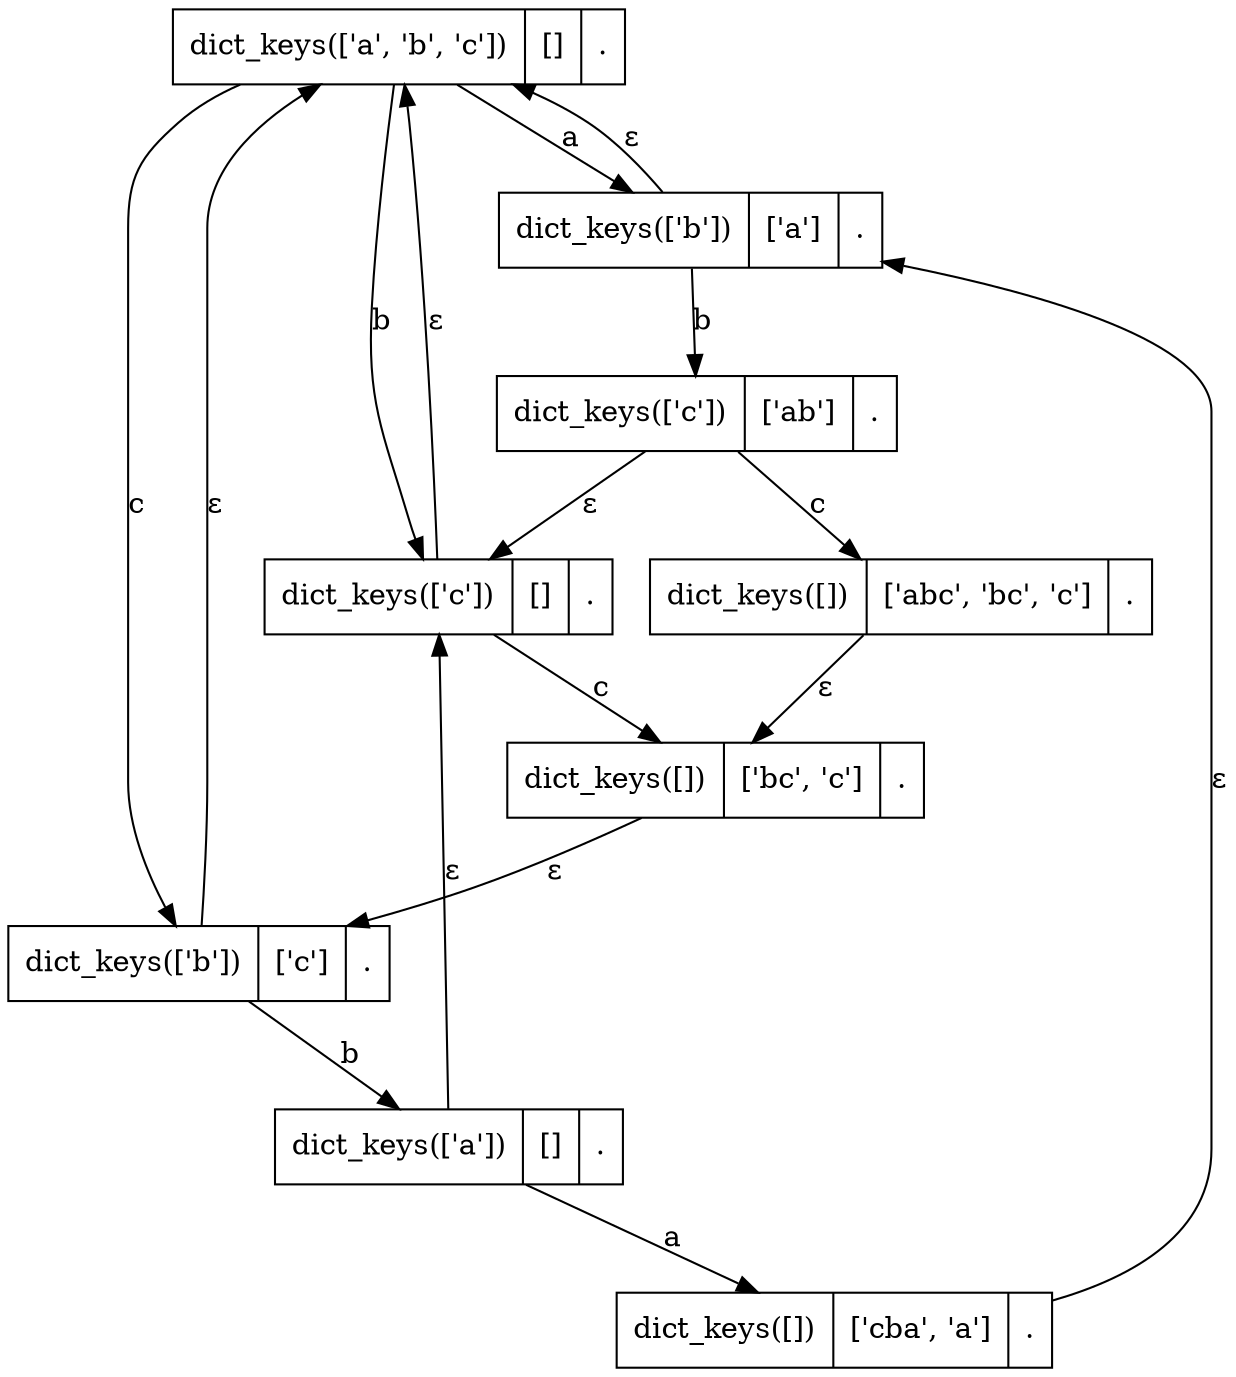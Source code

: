 digraph structs {
	node [shape=record]
	"<f0> dict_keys(['a', 'b', 'c'])|<f1> []|<f2>." [label="<f0> dict_keys(['a', 'b', 'c'])|<f1> []|<f2>."]
	"<f0> dict_keys(['b'])|<f1> ['a']|<f2>." [label="<f0> dict_keys(['b'])|<f1> ['a']|<f2>."]
	"<f0> dict_keys(['a', 'b', 'c'])|<f1> []|<f2>." -> "<f0> dict_keys(['b'])|<f1> ['a']|<f2>." [label=a]
	"<f0> dict_keys(['b'])|<f1> ['a']|<f2>." -> "<f0> dict_keys(['a', 'b', 'c'])|<f1> []|<f2>." [label="ε"]
	"<f0> dict_keys(['c'])|<f1> []|<f2>." [label="<f0> dict_keys(['c'])|<f1> []|<f2>."]
	"<f0> dict_keys(['a', 'b', 'c'])|<f1> []|<f2>." -> "<f0> dict_keys(['c'])|<f1> []|<f2>." [label=b]
	"<f0> dict_keys(['c'])|<f1> []|<f2>." -> "<f0> dict_keys(['a', 'b', 'c'])|<f1> []|<f2>." [label="ε"]
	"<f0> dict_keys(['b'])|<f1> ['c']|<f2>." [label="<f0> dict_keys(['b'])|<f1> ['c']|<f2>."]
	"<f0> dict_keys(['a', 'b', 'c'])|<f1> []|<f2>." -> "<f0> dict_keys(['b'])|<f1> ['c']|<f2>." [label=c]
	"<f0> dict_keys(['b'])|<f1> ['c']|<f2>." -> "<f0> dict_keys(['a', 'b', 'c'])|<f1> []|<f2>." [label="ε"]
	"<f0> dict_keys(['b'])|<f1> ['a']|<f2>." [label="<f0> dict_keys(['b'])|<f1> ['a']|<f2>."]
	"<f0> dict_keys(['b'])|<f1> ['a']|<f2>." -> "<f0> dict_keys(['c'])|<f1> ['ab']|<f2>." [label=b]
	"<f0> dict_keys(['c'])|<f1> ['ab']|<f2>." -> "<f0> dict_keys(['c'])|<f1> []|<f2>." [label="ε"]
	"<f0> dict_keys(['c'])|<f1> []|<f2>." [label="<f0> dict_keys(['c'])|<f1> []|<f2>."]
	"<f0> dict_keys(['c'])|<f1> []|<f2>." -> "<f0> dict_keys([])|<f1> ['bc', 'c']|<f2>." [label=c]
	"<f0> dict_keys([])|<f1> ['bc', 'c']|<f2>." -> "<f0> dict_keys(['b'])|<f1> ['c']|<f2>." [label="ε"]
	"<f0> dict_keys(['b'])|<f1> ['c']|<f2>." [label="<f0> dict_keys(['b'])|<f1> ['c']|<f2>."]
	"<f0> dict_keys(['b'])|<f1> ['c']|<f2>." -> "<f0> dict_keys(['a'])|<f1> []|<f2>." [label=b]
	"<f0> dict_keys(['a'])|<f1> []|<f2>." -> "<f0> dict_keys(['c'])|<f1> []|<f2>." [label="ε"]
	"<f0> dict_keys(['c'])|<f1> ['ab']|<f2>." [label="<f0> dict_keys(['c'])|<f1> ['ab']|<f2>."]
	"<f0> dict_keys(['c'])|<f1> ['ab']|<f2>." -> "<f0> dict_keys([])|<f1> ['abc', 'bc', 'c']|<f2>." [label=c]
	"<f0> dict_keys([])|<f1> ['abc', 'bc', 'c']|<f2>." -> "<f0> dict_keys([])|<f1> ['bc', 'c']|<f2>." [label="ε"]
	"<f0> dict_keys([])|<f1> ['bc', 'c']|<f2>." [label="<f0> dict_keys([])|<f1> ['bc', 'c']|<f2>."]
	"<f0> dict_keys(['a'])|<f1> []|<f2>." [label="<f0> dict_keys(['a'])|<f1> []|<f2>."]
	"<f0> dict_keys(['a'])|<f1> []|<f2>." -> "<f0> dict_keys([])|<f1> ['cba', 'a']|<f2>." [label=a]
	"<f0> dict_keys([])|<f1> ['cba', 'a']|<f2>." -> "<f0> dict_keys(['b'])|<f1> ['a']|<f2>." [label="ε"]
	"<f0> dict_keys([])|<f1> ['abc', 'bc', 'c']|<f2>." [label="<f0> dict_keys([])|<f1> ['abc', 'bc', 'c']|<f2>."]
	"<f0> dict_keys([])|<f1> ['cba', 'a']|<f2>." [label="<f0> dict_keys([])|<f1> ['cba', 'a']|<f2>."]
}
